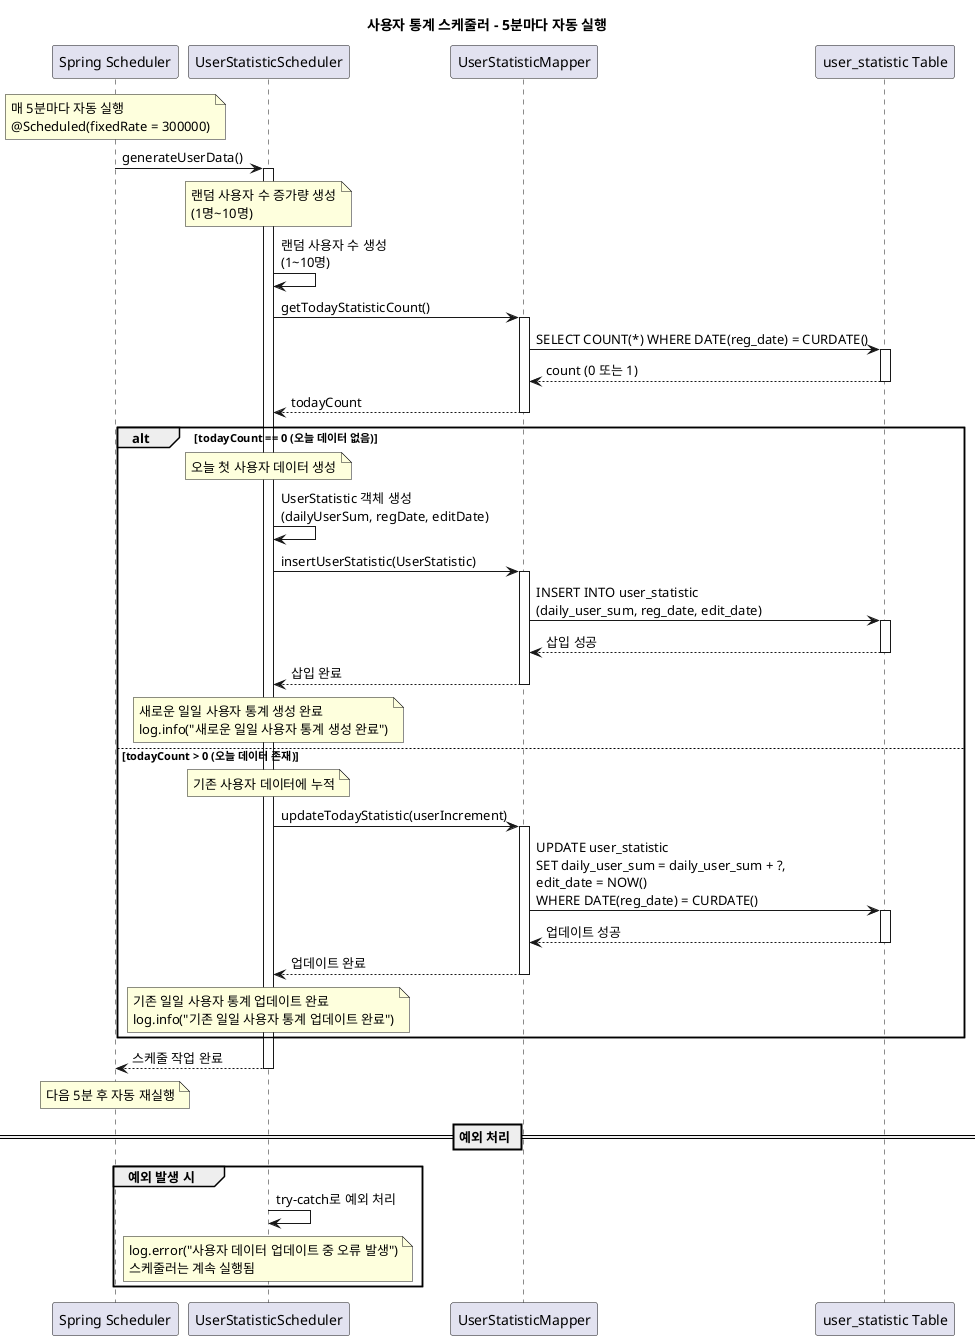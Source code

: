 @startuml UserStatisticScheduler

title 사용자 통계 스케줄러 - 5분마다 자동 실행

participant "Spring Scheduler" as scheduler
participant "UserStatisticScheduler" as controller
participant "UserStatisticMapper" as mapper
participant "user_statistic Table" as db

note over scheduler
    매 5분마다 자동 실행
    @Scheduled(fixedRate = 300000)
end note

scheduler -> controller : generateUserData()
activate controller

note over controller
    랜덤 사용자 수 증가량 생성
    (1명~10명)
end note

controller -> controller : 랜덤 사용자 수 생성\n(1~10명)

controller -> mapper : getTodayStatisticCount()
activate mapper
mapper -> db : SELECT COUNT(*) WHERE DATE(reg_date) = CURDATE()
activate db
db --> mapper : count (0 또는 1)
deactivate db
mapper --> controller : todayCount
deactivate mapper

alt todayCount == 0 (오늘 데이터 없음)
    note over controller
        오늘 첫 사용자 데이터 생성
    end note
    
    controller -> controller : UserStatistic 객체 생성\n(dailyUserSum, regDate, editDate)
    
    controller -> mapper : insertUserStatistic(UserStatistic)
    activate mapper
    mapper -> db : INSERT INTO user_statistic\n(daily_user_sum, reg_date, edit_date)
    activate db
    db --> mapper : 삽입 성공
    deactivate db
    mapper --> controller : 삽입 완료
    deactivate mapper
    
    note over controller
        새로운 일일 사용자 통계 생성 완료
        log.info("새로운 일일 사용자 통계 생성 완료")
    end note

else todayCount > 0 (오늘 데이터 존재)
    note over controller
        기존 사용자 데이터에 누적
    end note
      controller -> mapper : updateTodayStatistic(userIncrement)
    activate mapper
    mapper -> db : UPDATE user_statistic\nSET daily_user_sum = daily_user_sum + ?,\nedit_date = NOW()\nWHERE DATE(reg_date) = CURDATE()
    activate db
    db --> mapper : 업데이트 성공
    deactivate db
    mapper --> controller : 업데이트 완료
    deactivate mapper
    
    note over controller
        기존 일일 사용자 통계 업데이트 완료
        log.info("기존 일일 사용자 통계 업데이트 완료")
    end note
end

controller --> scheduler : 스케줄 작업 완료
deactivate controller

note over scheduler
    다음 5분 후 자동 재실행
end note

== 예외 처리 ==

group 예외 발생 시
    controller -> controller : try-catch로 예외 처리
    note over controller
        log.error("사용자 데이터 업데이트 중 오류 발생")
        스케줄러는 계속 실행됨
    end note
end

@enduml

